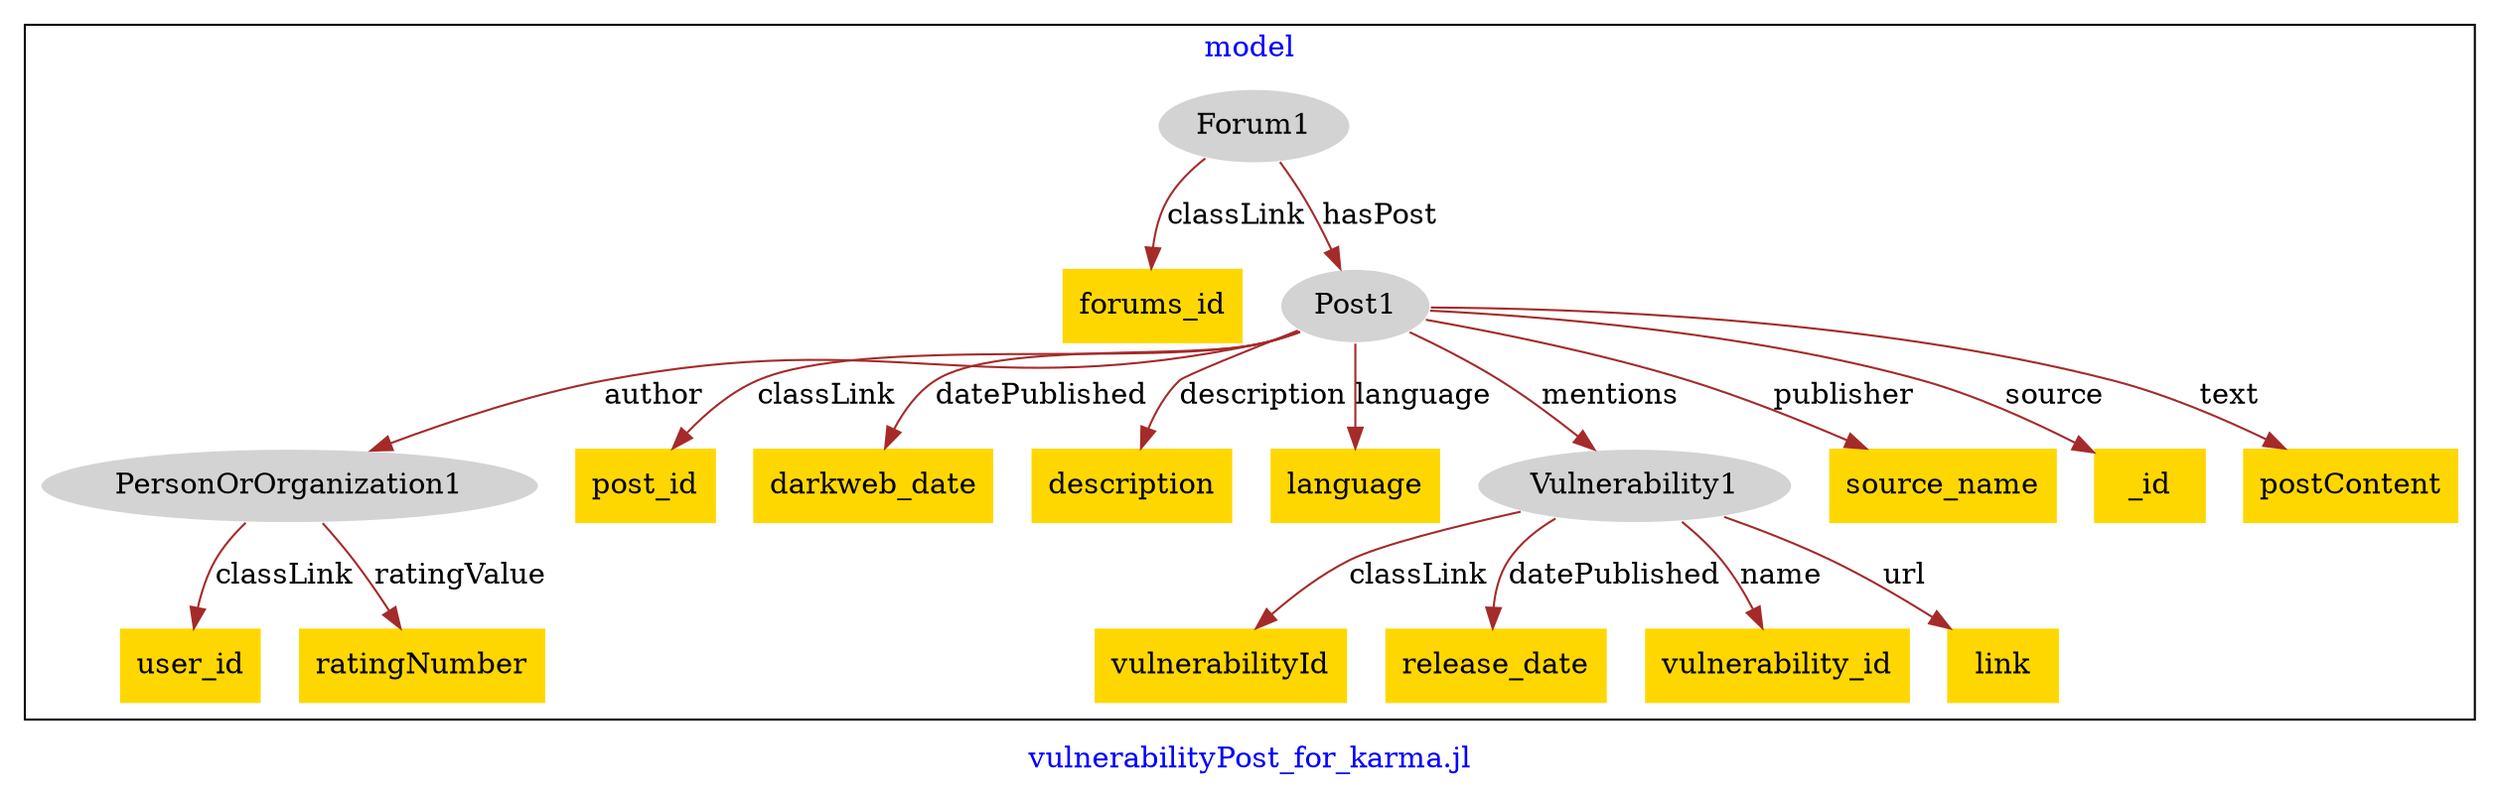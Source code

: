 digraph n0 {
fontcolor="blue"
remincross="true"
label="vulnerabilityPost_for_karma.jl"
subgraph cluster {
label="model"
n2[style="filled",color="white",fillcolor="lightgray",label="Forum1"];
n3[shape="plaintext",style="filled",fillcolor="gold",label="forums_id"];
n4[style="filled",color="white",fillcolor="lightgray",label="Post1"];
n5[style="filled",color="white",fillcolor="lightgray",label="PersonOrOrganization1"];
n6[shape="plaintext",style="filled",fillcolor="gold",label="user_id"];
n7[shape="plaintext",style="filled",fillcolor="gold",label="ratingNumber"];
n8[shape="plaintext",style="filled",fillcolor="gold",label="post_id"];
n9[shape="plaintext",style="filled",fillcolor="gold",label="darkweb_date"];
n10[shape="plaintext",style="filled",fillcolor="gold",label="description"];
n11[shape="plaintext",style="filled",fillcolor="gold",label="language"];
n12[style="filled",color="white",fillcolor="lightgray",label="Vulnerability1"];
n13[shape="plaintext",style="filled",fillcolor="gold",label="source_name"];
n14[shape="plaintext",style="filled",fillcolor="gold",label="_id"];
n15[shape="plaintext",style="filled",fillcolor="gold",label="postContent"];
n16[shape="plaintext",style="filled",fillcolor="gold",label="vulnerabilityId"];
n17[shape="plaintext",style="filled",fillcolor="gold",label="release_date"];
n18[shape="plaintext",style="filled",fillcolor="gold",label="vulnerability_id"];
n19[shape="plaintext",style="filled",fillcolor="gold",label="link"];
}
n2 -> n3[color="brown",fontcolor="black",label="classLink"]
n2 -> n4[color="brown",fontcolor="black",label="hasPost"]
n5 -> n6[color="brown",fontcolor="black",label="classLink"]
n5 -> n7[color="brown",fontcolor="black",label="ratingValue"]
n4 -> n8[color="brown",fontcolor="black",label="classLink"]
n4 -> n5[color="brown",fontcolor="black",label="author"]
n4 -> n9[color="brown",fontcolor="black",label="datePublished"]
n4 -> n10[color="brown",fontcolor="black",label="description"]
n4 -> n11[color="brown",fontcolor="black",label="language"]
n4 -> n12[color="brown",fontcolor="black",label="mentions"]
n4 -> n13[color="brown",fontcolor="black",label="publisher"]
n4 -> n14[color="brown",fontcolor="black",label="source"]
n4 -> n15[color="brown",fontcolor="black",label="text"]
n12 -> n16[color="brown",fontcolor="black",label="classLink"]
n12 -> n17[color="brown",fontcolor="black",label="datePublished"]
n12 -> n18[color="brown",fontcolor="black",label="name"]
n12 -> n19[color="brown",fontcolor="black",label="url"]
}
